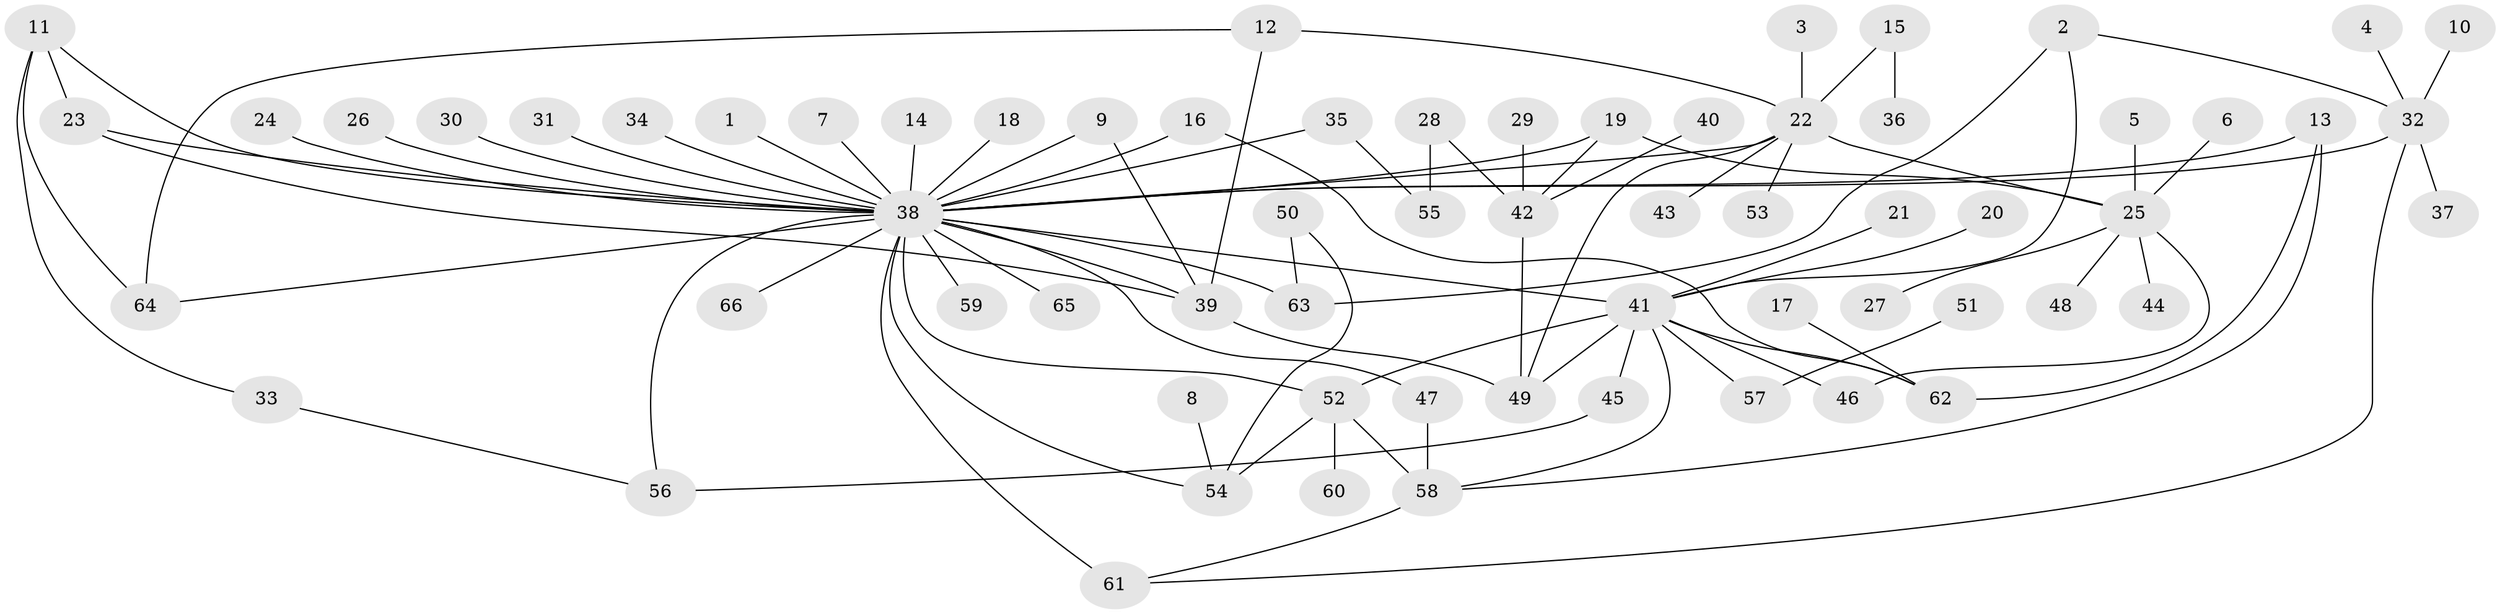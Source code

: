 // original degree distribution, {1: 0.5546875, 37: 0.0078125, 11: 0.0078125, 4: 0.0546875, 6: 0.015625, 7: 0.0234375, 14: 0.0078125, 10: 0.0078125, 3: 0.1171875, 5: 0.0234375, 2: 0.171875, 8: 0.0078125}
// Generated by graph-tools (version 1.1) at 2025/01/03/09/25 03:01:43]
// undirected, 66 vertices, 91 edges
graph export_dot {
graph [start="1"]
  node [color=gray90,style=filled];
  1;
  2;
  3;
  4;
  5;
  6;
  7;
  8;
  9;
  10;
  11;
  12;
  13;
  14;
  15;
  16;
  17;
  18;
  19;
  20;
  21;
  22;
  23;
  24;
  25;
  26;
  27;
  28;
  29;
  30;
  31;
  32;
  33;
  34;
  35;
  36;
  37;
  38;
  39;
  40;
  41;
  42;
  43;
  44;
  45;
  46;
  47;
  48;
  49;
  50;
  51;
  52;
  53;
  54;
  55;
  56;
  57;
  58;
  59;
  60;
  61;
  62;
  63;
  64;
  65;
  66;
  1 -- 38 [weight=1.0];
  2 -- 32 [weight=1.0];
  2 -- 41 [weight=1.0];
  2 -- 63 [weight=1.0];
  3 -- 22 [weight=1.0];
  4 -- 32 [weight=1.0];
  5 -- 25 [weight=1.0];
  6 -- 25 [weight=1.0];
  7 -- 38 [weight=1.0];
  8 -- 54 [weight=1.0];
  9 -- 38 [weight=1.0];
  9 -- 39 [weight=1.0];
  10 -- 32 [weight=1.0];
  11 -- 23 [weight=1.0];
  11 -- 33 [weight=1.0];
  11 -- 38 [weight=1.0];
  11 -- 64 [weight=1.0];
  12 -- 22 [weight=1.0];
  12 -- 39 [weight=1.0];
  12 -- 64 [weight=1.0];
  13 -- 38 [weight=1.0];
  13 -- 58 [weight=1.0];
  13 -- 62 [weight=1.0];
  14 -- 38 [weight=1.0];
  15 -- 22 [weight=1.0];
  15 -- 36 [weight=1.0];
  16 -- 38 [weight=1.0];
  16 -- 62 [weight=1.0];
  17 -- 62 [weight=1.0];
  18 -- 38 [weight=1.0];
  19 -- 25 [weight=1.0];
  19 -- 38 [weight=1.0];
  19 -- 42 [weight=1.0];
  20 -- 41 [weight=1.0];
  21 -- 41 [weight=1.0];
  22 -- 25 [weight=1.0];
  22 -- 38 [weight=1.0];
  22 -- 43 [weight=1.0];
  22 -- 49 [weight=1.0];
  22 -- 53 [weight=1.0];
  23 -- 38 [weight=1.0];
  23 -- 39 [weight=1.0];
  24 -- 38 [weight=1.0];
  25 -- 27 [weight=1.0];
  25 -- 44 [weight=1.0];
  25 -- 46 [weight=1.0];
  25 -- 48 [weight=1.0];
  26 -- 38 [weight=1.0];
  28 -- 42 [weight=1.0];
  28 -- 55 [weight=1.0];
  29 -- 42 [weight=1.0];
  30 -- 38 [weight=1.0];
  31 -- 38 [weight=1.0];
  32 -- 37 [weight=1.0];
  32 -- 38 [weight=1.0];
  32 -- 61 [weight=1.0];
  33 -- 56 [weight=1.0];
  34 -- 38 [weight=1.0];
  35 -- 38 [weight=1.0];
  35 -- 55 [weight=1.0];
  38 -- 39 [weight=1.0];
  38 -- 41 [weight=1.0];
  38 -- 47 [weight=1.0];
  38 -- 52 [weight=1.0];
  38 -- 54 [weight=1.0];
  38 -- 56 [weight=1.0];
  38 -- 59 [weight=1.0];
  38 -- 61 [weight=2.0];
  38 -- 63 [weight=2.0];
  38 -- 64 [weight=1.0];
  38 -- 65 [weight=1.0];
  38 -- 66 [weight=1.0];
  39 -- 49 [weight=1.0];
  40 -- 42 [weight=1.0];
  41 -- 45 [weight=1.0];
  41 -- 46 [weight=1.0];
  41 -- 49 [weight=1.0];
  41 -- 52 [weight=1.0];
  41 -- 57 [weight=1.0];
  41 -- 58 [weight=1.0];
  41 -- 62 [weight=1.0];
  42 -- 49 [weight=1.0];
  45 -- 56 [weight=1.0];
  47 -- 58 [weight=1.0];
  50 -- 54 [weight=1.0];
  50 -- 63 [weight=1.0];
  51 -- 57 [weight=1.0];
  52 -- 54 [weight=1.0];
  52 -- 58 [weight=1.0];
  52 -- 60 [weight=1.0];
  58 -- 61 [weight=1.0];
}
